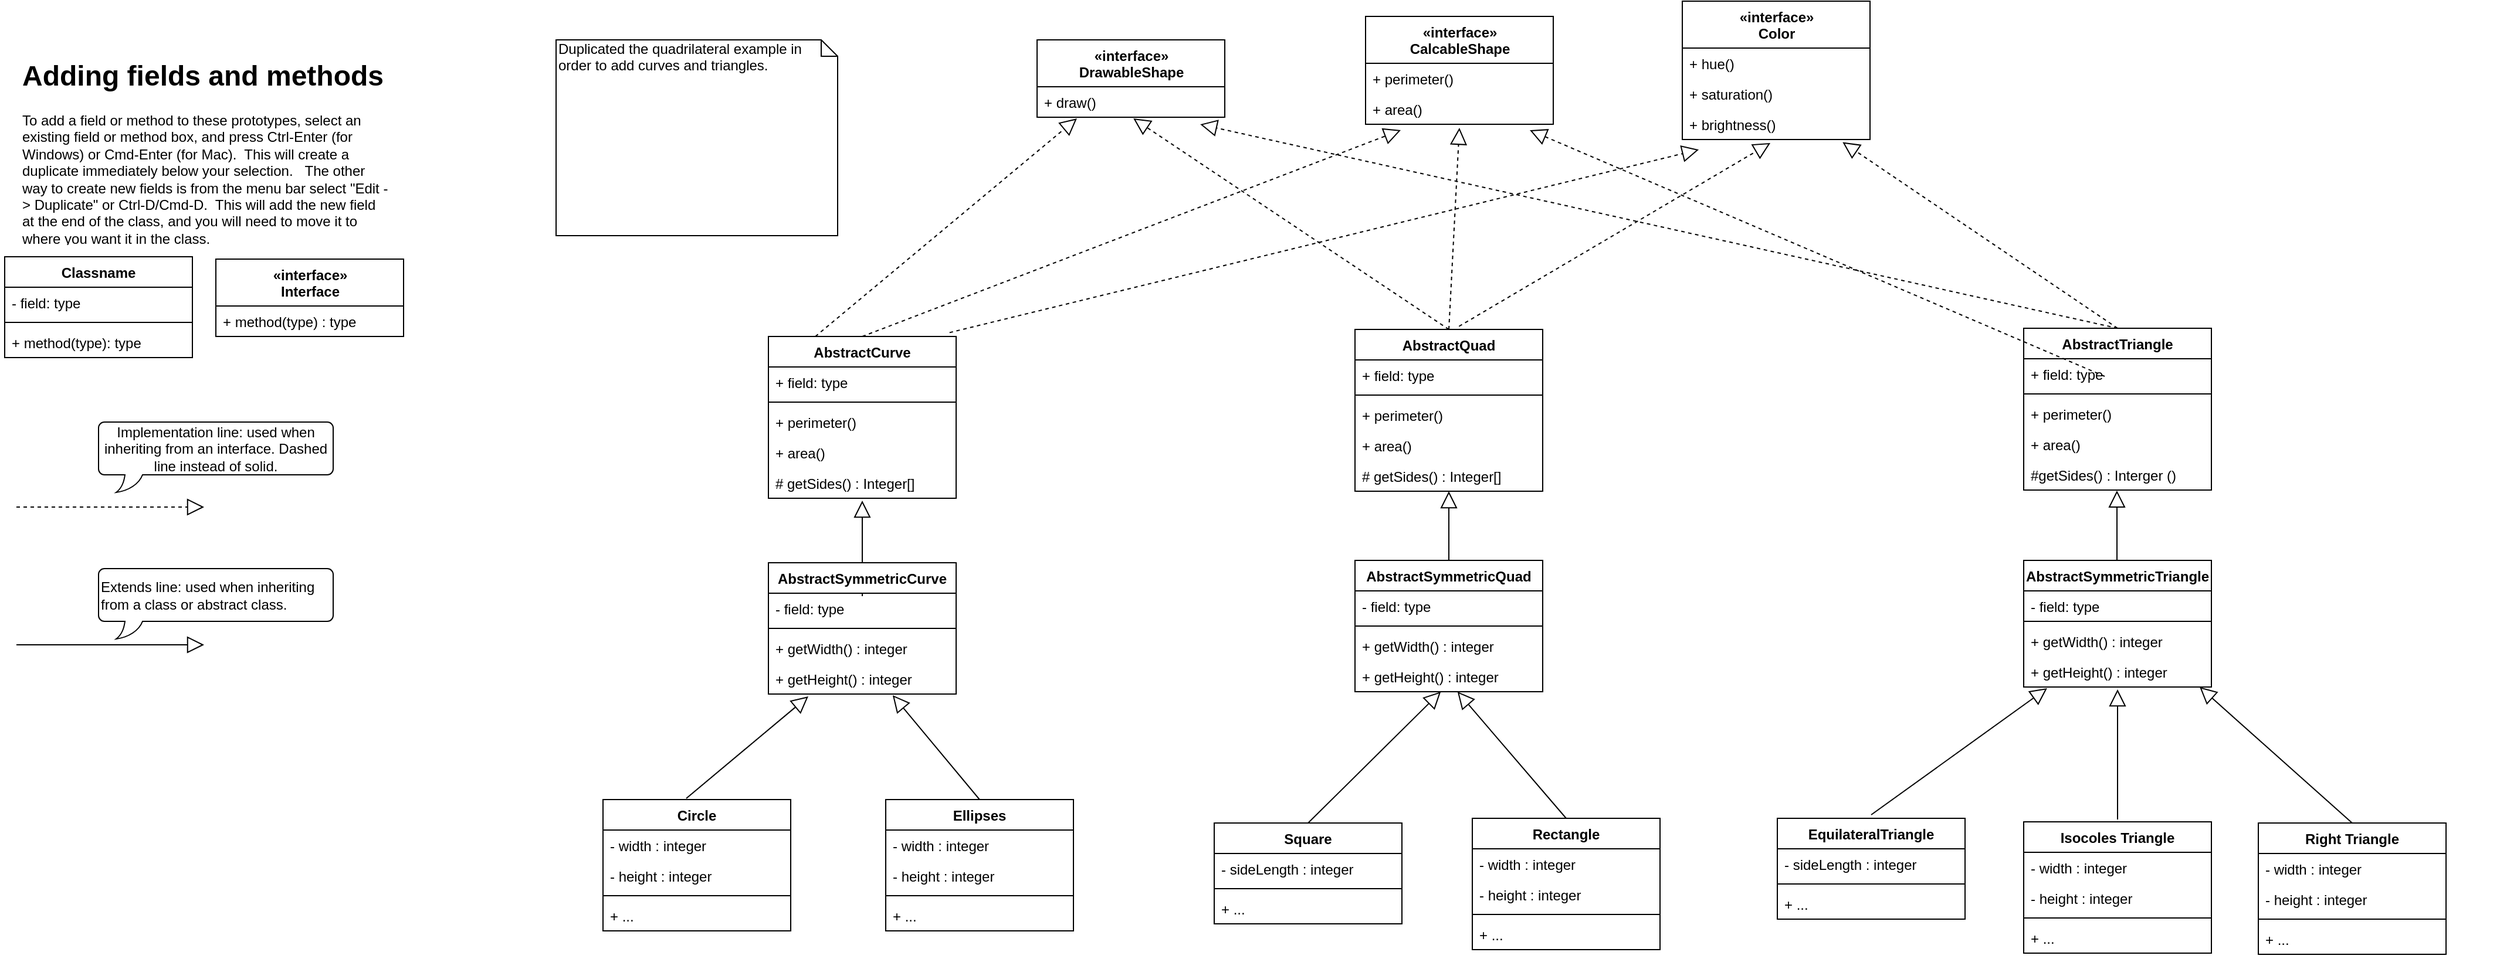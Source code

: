 <mxfile version="12.1.3" type="github" pages="1">
  <diagram id="B0yvF3y02Yiysx_FKzZP" name="Page-1">
    <mxGraphModel dx="1440" dy="604" grid="1" gridSize="10" guides="1" tooltips="1" connect="1" arrows="1" fold="1" page="1" pageScale="1" pageWidth="1100" pageHeight="850" math="0" shadow="0">
      <root>
        <mxCell id="0"/>
        <mxCell id="1" parent="0"/>
        <mxCell id="l97msg9wnEneZUgjp6Aw-18" style="rounded=1;orthogonalLoop=1;jettySize=auto;html=1;entryX=0.513;entryY=1.038;entryDx=0;entryDy=0;entryPerimeter=0;orthogonal=1;exitX=0.5;exitY=0;exitDx=0;exitDy=0;endArrow=block;endFill=0;endSize=12;dashed=1;" parent="1" source="l97msg9wnEneZUgjp6Aw-2" target="l97msg9wnEneZUgjp6Aw-11" edge="1">
          <mxGeometry relative="1" as="geometry">
            <mxPoint x="1010" y="330" as="targetPoint"/>
          </mxGeometry>
        </mxCell>
        <mxCell id="l97msg9wnEneZUgjp6Aw-19" style="orthogonalLoop=1;jettySize=auto;html=1;orthogonal=1;exitX=0.5;exitY=0;exitDx=0;exitDy=0;endArrow=block;endFill=0;endSize=12;rounded=1;dashed=1;entryX=0.5;entryY=1.115;entryDx=0;entryDy=0;entryPerimeter=0;" parent="1" source="l97msg9wnEneZUgjp6Aw-2" target="l97msg9wnEneZUgjp6Aw-17" edge="1">
          <mxGeometry relative="1" as="geometry">
            <mxPoint x="1240" y="260" as="targetPoint"/>
          </mxGeometry>
        </mxCell>
        <mxCell id="l97msg9wnEneZUgjp6Aw-2" value="AbstractQuad" style="swimlane;fontStyle=1;align=center;verticalAlign=top;childLayout=stackLayout;horizontal=1;startSize=26;horizontalStack=0;resizeParent=1;resizeParentMax=0;resizeLast=0;collapsible=1;marginBottom=0;" parent="1" vertex="1">
          <mxGeometry x="1161" y="300" width="160" height="138" as="geometry"/>
        </mxCell>
        <mxCell id="l97msg9wnEneZUgjp6Aw-3" value="+ field: type" style="text;strokeColor=none;fillColor=none;align=left;verticalAlign=top;spacingLeft=4;spacingRight=4;overflow=hidden;rotatable=0;points=[[0,0.5],[1,0.5]];portConstraint=eastwest;" parent="l97msg9wnEneZUgjp6Aw-2" vertex="1">
          <mxGeometry y="26" width="160" height="26" as="geometry"/>
        </mxCell>
        <mxCell id="l97msg9wnEneZUgjp6Aw-4" value="" style="line;strokeWidth=1;fillColor=none;align=left;verticalAlign=middle;spacingTop=-1;spacingLeft=3;spacingRight=3;rotatable=0;labelPosition=right;points=[];portConstraint=eastwest;" parent="l97msg9wnEneZUgjp6Aw-2" vertex="1">
          <mxGeometry y="52" width="160" height="8" as="geometry"/>
        </mxCell>
        <mxCell id="l97msg9wnEneZUgjp6Aw-5" value="+ perimeter()" style="text;strokeColor=none;fillColor=none;align=left;verticalAlign=top;spacingLeft=4;spacingRight=4;overflow=hidden;rotatable=0;points=[[0,0.5],[1,0.5]];portConstraint=eastwest;" parent="l97msg9wnEneZUgjp6Aw-2" vertex="1">
          <mxGeometry y="60" width="160" height="26" as="geometry"/>
        </mxCell>
        <mxCell id="l97msg9wnEneZUgjp6Aw-21" value="+ area()" style="text;strokeColor=none;fillColor=none;align=left;verticalAlign=top;spacingLeft=4;spacingRight=4;overflow=hidden;rotatable=0;points=[[0,0.5],[1,0.5]];portConstraint=eastwest;" parent="l97msg9wnEneZUgjp6Aw-2" vertex="1">
          <mxGeometry y="86" width="160" height="26" as="geometry"/>
        </mxCell>
        <mxCell id="l97msg9wnEneZUgjp6Aw-20" value="# getSides() : Integer[]" style="text;strokeColor=none;fillColor=none;align=left;verticalAlign=top;spacingLeft=4;spacingRight=4;overflow=hidden;rotatable=0;points=[[0,0.5],[1,0.5]];portConstraint=eastwest;" parent="l97msg9wnEneZUgjp6Aw-2" vertex="1">
          <mxGeometry y="112" width="160" height="26" as="geometry"/>
        </mxCell>
        <mxCell id="l97msg9wnEneZUgjp6Aw-30" style="rounded=1;orthogonalLoop=1;jettySize=auto;html=1;entryX=0.5;entryY=1;entryDx=0;entryDy=0;orthogonal=1;endArrow=block;endFill=0;endSize=12;" parent="1" source="l97msg9wnEneZUgjp6Aw-23" target="l97msg9wnEneZUgjp6Aw-2" edge="1">
          <mxGeometry relative="1" as="geometry">
            <mxPoint x="1084.76" y="535.716" as="targetPoint"/>
          </mxGeometry>
        </mxCell>
        <mxCell id="l97msg9wnEneZUgjp6Aw-23" value="AbstractSymmetricQuad" style="swimlane;fontStyle=1;align=center;verticalAlign=top;childLayout=stackLayout;horizontal=1;startSize=26;horizontalStack=0;resizeParent=1;resizeParentMax=0;resizeLast=0;collapsible=1;marginBottom=0;" parent="1" vertex="1">
          <mxGeometry x="1161" y="497" width="160" height="112" as="geometry"/>
        </mxCell>
        <mxCell id="l97msg9wnEneZUgjp6Aw-24" value="- field: type" style="text;strokeColor=none;fillColor=none;align=left;verticalAlign=top;spacingLeft=4;spacingRight=4;overflow=hidden;rotatable=0;points=[[0,0.5],[1,0.5]];portConstraint=eastwest;" parent="l97msg9wnEneZUgjp6Aw-23" vertex="1">
          <mxGeometry y="26" width="160" height="26" as="geometry"/>
        </mxCell>
        <mxCell id="l97msg9wnEneZUgjp6Aw-25" value="" style="line;strokeWidth=1;fillColor=none;align=left;verticalAlign=middle;spacingTop=-1;spacingLeft=3;spacingRight=3;rotatable=0;labelPosition=right;points=[];portConstraint=eastwest;" parent="l97msg9wnEneZUgjp6Aw-23" vertex="1">
          <mxGeometry y="52" width="160" height="8" as="geometry"/>
        </mxCell>
        <mxCell id="l97msg9wnEneZUgjp6Aw-70" value="+ getWidth() : integer" style="text;strokeColor=none;fillColor=none;align=left;verticalAlign=top;spacingLeft=4;spacingRight=4;overflow=hidden;rotatable=0;points=[[0,0.5],[1,0.5]];portConstraint=eastwest;" parent="l97msg9wnEneZUgjp6Aw-23" vertex="1">
          <mxGeometry y="60" width="160" height="26" as="geometry"/>
        </mxCell>
        <mxCell id="l97msg9wnEneZUgjp6Aw-31" value="+ getHeight() : integer" style="text;strokeColor=none;fillColor=none;align=left;verticalAlign=top;spacingLeft=4;spacingRight=4;overflow=hidden;rotatable=0;points=[[0,0.5],[1,0.5]];portConstraint=eastwest;" parent="l97msg9wnEneZUgjp6Aw-23" vertex="1">
          <mxGeometry y="86" width="160" height="26" as="geometry"/>
        </mxCell>
        <mxCell id="l97msg9wnEneZUgjp6Aw-10" value="«interface»&lt;br&gt;&lt;b&gt;DrawableShape&lt;/b&gt;" style="swimlane;fontStyle=1;align=center;verticalAlign=top;childLayout=stackLayout;horizontal=1;startSize=40;horizontalStack=0;resizeParent=1;resizeParentMax=0;resizeLast=0;collapsible=1;marginBottom=0;html=1;collapsible=1;swimlaneLine=1;" parent="1" vertex="1">
          <mxGeometry x="890" y="53" width="160" height="66" as="geometry"/>
        </mxCell>
        <mxCell id="l97msg9wnEneZUgjp6Aw-11" value="+ draw()" style="text;strokeColor=none;fillColor=none;align=left;verticalAlign=top;spacingLeft=4;spacingRight=4;overflow=hidden;rotatable=0;points=[[0,0.5],[1,0.5]];portConstraint=eastwest;" parent="l97msg9wnEneZUgjp6Aw-10" vertex="1">
          <mxGeometry y="40" width="160" height="26" as="geometry"/>
        </mxCell>
        <mxCell id="l97msg9wnEneZUgjp6Aw-14" value="«interface»&lt;br&gt;&lt;b&gt;CalcableShape&lt;/b&gt;" style="swimlane;fontStyle=1;align=center;verticalAlign=top;childLayout=stackLayout;horizontal=1;startSize=40;horizontalStack=0;resizeParent=1;resizeParentMax=0;resizeLast=0;collapsible=1;marginBottom=0;html=1;collapsible=1;swimlaneLine=1;" parent="1" vertex="1">
          <mxGeometry x="1170" y="33" width="160" height="92" as="geometry"/>
        </mxCell>
        <mxCell id="l97msg9wnEneZUgjp6Aw-16" value="+ perimeter()" style="text;strokeColor=none;fillColor=none;align=left;verticalAlign=top;spacingLeft=4;spacingRight=4;overflow=hidden;rotatable=0;points=[[0,0.5],[1,0.5]];portConstraint=eastwest;" parent="l97msg9wnEneZUgjp6Aw-14" vertex="1">
          <mxGeometry y="40" width="160" height="26" as="geometry"/>
        </mxCell>
        <mxCell id="l97msg9wnEneZUgjp6Aw-17" value="+ area()" style="text;strokeColor=none;fillColor=none;align=left;verticalAlign=top;spacingLeft=4;spacingRight=4;overflow=hidden;rotatable=0;points=[[0,0.5],[1,0.5]];portConstraint=eastwest;" parent="l97msg9wnEneZUgjp6Aw-14" vertex="1">
          <mxGeometry y="66" width="160" height="26" as="geometry"/>
        </mxCell>
        <mxCell id="l97msg9wnEneZUgjp6Aw-68" style="rounded=1;orthogonalLoop=1;jettySize=auto;html=1;entryX=0.457;entryY=1;entryDx=0;entryDy=0;entryPerimeter=0;orthogonal=1;exitX=0.5;exitY=0;exitDx=0;exitDy=0;endArrow=block;endFill=0;endSize=12;" parent="1" source="l97msg9wnEneZUgjp6Aw-58" target="l97msg9wnEneZUgjp6Aw-31" edge="1">
          <mxGeometry relative="1" as="geometry"/>
        </mxCell>
        <mxCell id="l97msg9wnEneZUgjp6Aw-58" value="Square" style="swimlane;fontStyle=1;align=center;verticalAlign=top;childLayout=stackLayout;horizontal=1;startSize=26;horizontalStack=0;resizeParent=1;resizeParentMax=0;resizeLast=0;collapsible=1;marginBottom=0;" parent="1" vertex="1">
          <mxGeometry x="1041" y="721" width="160" height="86" as="geometry"/>
        </mxCell>
        <mxCell id="l97msg9wnEneZUgjp6Aw-59" value="- sideLength : integer" style="text;strokeColor=none;fillColor=none;align=left;verticalAlign=top;spacingLeft=4;spacingRight=4;overflow=hidden;rotatable=0;points=[[0,0.5],[1,0.5]];portConstraint=eastwest;" parent="l97msg9wnEneZUgjp6Aw-58" vertex="1">
          <mxGeometry y="26" width="160" height="26" as="geometry"/>
        </mxCell>
        <mxCell id="l97msg9wnEneZUgjp6Aw-60" value="" style="line;strokeWidth=1;fillColor=none;align=left;verticalAlign=middle;spacingTop=-1;spacingLeft=3;spacingRight=3;rotatable=0;labelPosition=right;points=[];portConstraint=eastwest;" parent="l97msg9wnEneZUgjp6Aw-58" vertex="1">
          <mxGeometry y="52" width="160" height="8" as="geometry"/>
        </mxCell>
        <mxCell id="l97msg9wnEneZUgjp6Aw-62" value="+ ..." style="text;strokeColor=none;fillColor=none;align=left;verticalAlign=top;spacingLeft=4;spacingRight=4;overflow=hidden;rotatable=0;points=[[0,0.5],[1,0.5]];portConstraint=eastwest;" parent="l97msg9wnEneZUgjp6Aw-58" vertex="1">
          <mxGeometry y="60" width="160" height="26" as="geometry"/>
        </mxCell>
        <mxCell id="l97msg9wnEneZUgjp6Aw-69" style="rounded=1;orthogonalLoop=1;jettySize=auto;html=1;entryX=0.546;entryY=1;entryDx=0;entryDy=0;entryPerimeter=0;orthogonal=1;exitX=0.5;exitY=0;exitDx=0;exitDy=0;endArrow=block;endFill=0;endSize=12;" parent="1" source="l97msg9wnEneZUgjp6Aw-63" target="l97msg9wnEneZUgjp6Aw-31" edge="1">
          <mxGeometry relative="1" as="geometry">
            <mxPoint x="1171" y="660" as="targetPoint"/>
          </mxGeometry>
        </mxCell>
        <mxCell id="l97msg9wnEneZUgjp6Aw-63" value="Rectangle" style="swimlane;fontStyle=1;align=center;verticalAlign=top;childLayout=stackLayout;horizontal=1;startSize=26;horizontalStack=0;resizeParent=1;resizeParentMax=0;resizeLast=0;collapsible=1;marginBottom=0;" parent="1" vertex="1">
          <mxGeometry x="1261" y="717" width="160" height="112" as="geometry"/>
        </mxCell>
        <mxCell id="l97msg9wnEneZUgjp6Aw-64" value="- width : integer" style="text;strokeColor=none;fillColor=none;align=left;verticalAlign=top;spacingLeft=4;spacingRight=4;overflow=hidden;rotatable=0;points=[[0,0.5],[1,0.5]];portConstraint=eastwest;" parent="l97msg9wnEneZUgjp6Aw-63" vertex="1">
          <mxGeometry y="26" width="160" height="26" as="geometry"/>
        </mxCell>
        <mxCell id="z4mqVL_0eLTdSEAU9un8-13" value="- height : integer" style="text;strokeColor=none;fillColor=none;align=left;verticalAlign=top;spacingLeft=4;spacingRight=4;overflow=hidden;rotatable=0;points=[[0,0.5],[1,0.5]];portConstraint=eastwest;" parent="l97msg9wnEneZUgjp6Aw-63" vertex="1">
          <mxGeometry y="52" width="160" height="26" as="geometry"/>
        </mxCell>
        <mxCell id="l97msg9wnEneZUgjp6Aw-65" value="" style="line;strokeWidth=1;fillColor=none;align=left;verticalAlign=middle;spacingTop=-1;spacingLeft=3;spacingRight=3;rotatable=0;labelPosition=right;points=[];portConstraint=eastwest;" parent="l97msg9wnEneZUgjp6Aw-63" vertex="1">
          <mxGeometry y="78" width="160" height="8" as="geometry"/>
        </mxCell>
        <mxCell id="l97msg9wnEneZUgjp6Aw-67" value="+ ..." style="text;strokeColor=none;fillColor=none;align=left;verticalAlign=top;spacingLeft=4;spacingRight=4;overflow=hidden;rotatable=0;points=[[0,0.5],[1,0.5]];portConstraint=eastwest;" parent="l97msg9wnEneZUgjp6Aw-63" vertex="1">
          <mxGeometry y="86" width="160" height="26" as="geometry"/>
        </mxCell>
        <mxCell id="z4mqVL_0eLTdSEAU9un8-1" value="«interface»&lt;br&gt;&lt;b&gt;Interface&lt;/b&gt;" style="swimlane;fontStyle=1;align=center;verticalAlign=top;childLayout=stackLayout;horizontal=1;startSize=40;horizontalStack=0;resizeParent=1;resizeParentMax=0;resizeLast=0;collapsible=1;marginBottom=0;html=1;collapsible=1;swimlaneLine=1;" parent="1" vertex="1">
          <mxGeometry x="190" y="240" width="160" height="66" as="geometry"/>
        </mxCell>
        <mxCell id="z4mqVL_0eLTdSEAU9un8-2" value="+ method(type) : type" style="text;strokeColor=none;fillColor=none;align=left;verticalAlign=top;spacingLeft=4;spacingRight=4;overflow=hidden;rotatable=0;points=[[0,0.5],[1,0.5]];portConstraint=eastwest;" parent="z4mqVL_0eLTdSEAU9un8-1" vertex="1">
          <mxGeometry y="40" width="160" height="26" as="geometry"/>
        </mxCell>
        <mxCell id="z4mqVL_0eLTdSEAU9un8-3" value="Classname" style="swimlane;fontStyle=1;align=center;verticalAlign=top;childLayout=stackLayout;horizontal=1;startSize=26;horizontalStack=0;resizeParent=1;resizeParentMax=0;resizeLast=0;collapsible=1;marginBottom=0;" parent="1" vertex="1">
          <mxGeometry x="10" y="238" width="160" height="86" as="geometry"/>
        </mxCell>
        <mxCell id="z4mqVL_0eLTdSEAU9un8-4" value="- field: type" style="text;strokeColor=none;fillColor=none;align=left;verticalAlign=top;spacingLeft=4;spacingRight=4;overflow=hidden;rotatable=0;points=[[0,0.5],[1,0.5]];portConstraint=eastwest;" parent="z4mqVL_0eLTdSEAU9un8-3" vertex="1">
          <mxGeometry y="26" width="160" height="26" as="geometry"/>
        </mxCell>
        <mxCell id="z4mqVL_0eLTdSEAU9un8-5" value="" style="line;strokeWidth=1;fillColor=none;align=left;verticalAlign=middle;spacingTop=-1;spacingLeft=3;spacingRight=3;rotatable=0;labelPosition=right;points=[];portConstraint=eastwest;" parent="z4mqVL_0eLTdSEAU9un8-3" vertex="1">
          <mxGeometry y="52" width="160" height="8" as="geometry"/>
        </mxCell>
        <mxCell id="z4mqVL_0eLTdSEAU9un8-6" value="+ method(type): type" style="text;strokeColor=none;fillColor=none;align=left;verticalAlign=top;spacingLeft=4;spacingRight=4;overflow=hidden;rotatable=0;points=[[0,0.5],[1,0.5]];portConstraint=eastwest;" parent="z4mqVL_0eLTdSEAU9un8-3" vertex="1">
          <mxGeometry y="60" width="160" height="26" as="geometry"/>
        </mxCell>
        <mxCell id="z4mqVL_0eLTdSEAU9un8-8" value="" style="endArrow=block;dashed=1;endFill=0;endSize=12;html=1;" parent="1" edge="1">
          <mxGeometry width="160" relative="1" as="geometry">
            <mxPoint x="20" y="451.5" as="sourcePoint"/>
            <mxPoint x="180" y="451.5" as="targetPoint"/>
          </mxGeometry>
        </mxCell>
        <mxCell id="z4mqVL_0eLTdSEAU9un8-9" value="" style="endArrow=block;endFill=0;endSize=12;html=1;rounded=1;" parent="1" edge="1">
          <mxGeometry width="160" relative="1" as="geometry">
            <mxPoint x="20" y="569" as="sourcePoint"/>
            <mxPoint x="180" y="569" as="targetPoint"/>
          </mxGeometry>
        </mxCell>
        <mxCell id="z4mqVL_0eLTdSEAU9un8-10" value="Implementation line: used when inheriting from an interface. Dashed line instead of solid." style="whiteSpace=wrap;html=1;shape=mxgraph.basic.roundRectCallout;dx=30;dy=15;size=5;boundedLbl=1;align=center;verticalAlign=middle;labelPosition=center;verticalLabelPosition=middle;" parent="1" vertex="1">
          <mxGeometry x="90" y="379" width="200" height="60" as="geometry"/>
        </mxCell>
        <mxCell id="z4mqVL_0eLTdSEAU9un8-11" value="Extends line: used when inheriting from a class or abstract class." style="whiteSpace=wrap;html=1;shape=mxgraph.basic.roundRectCallout;dx=30;dy=15;size=5;boundedLbl=1;align=left;verticalAlign=middle;labelPosition=center;verticalLabelPosition=middle;" parent="1" vertex="1">
          <mxGeometry x="90" y="504" width="200" height="60" as="geometry"/>
        </mxCell>
        <mxCell id="z4mqVL_0eLTdSEAU9un8-12" value="&lt;h1&gt;Adding fields and methods&lt;/h1&gt;&lt;p&gt;To add a field or method to these prototypes, select an existing field or method box, and press Ctrl-Enter (for Windows) or Cmd-Enter (for Mac).&amp;nbsp; This will create a duplicate immediately below your selection.&amp;nbsp; &amp;nbsp;The other way to create new fields is from the menu bar select &quot;Edit -&amp;gt; Duplicate&quot; or Ctrl-D/Cmd-D.&amp;nbsp; This will add the new field at the end of the class, and you will need to move it to where you want it in the class.&lt;/p&gt;" style="text;html=1;strokeColor=none;fillColor=none;spacing=5;spacingTop=-20;whiteSpace=wrap;overflow=hidden;rounded=0;" parent="1" vertex="1">
          <mxGeometry x="20" y="64" width="320" height="164" as="geometry"/>
        </mxCell>
        <mxCell id="qf8gV3dWCyeX2NlYlfiA-5" value="«interface»&lt;br&gt;&lt;b&gt;Color&lt;/b&gt;" style="swimlane;fontStyle=1;align=center;verticalAlign=top;childLayout=stackLayout;horizontal=1;startSize=40;horizontalStack=0;resizeParent=1;resizeParentMax=0;resizeLast=0;collapsible=1;marginBottom=0;html=1;collapsible=1;swimlaneLine=1;" vertex="1" parent="1">
          <mxGeometry x="1440" y="20" width="160" height="118" as="geometry"/>
        </mxCell>
        <mxCell id="qf8gV3dWCyeX2NlYlfiA-6" value="+ hue()" style="text;strokeColor=none;fillColor=none;align=left;verticalAlign=top;spacingLeft=4;spacingRight=4;overflow=hidden;rotatable=0;points=[[0,0.5],[1,0.5]];portConstraint=eastwest;" vertex="1" parent="qf8gV3dWCyeX2NlYlfiA-5">
          <mxGeometry y="40" width="160" height="26" as="geometry"/>
        </mxCell>
        <mxCell id="qf8gV3dWCyeX2NlYlfiA-7" value="+ saturation()" style="text;strokeColor=none;fillColor=none;align=left;verticalAlign=top;spacingLeft=4;spacingRight=4;overflow=hidden;rotatable=0;points=[[0,0.5],[1,0.5]];portConstraint=eastwest;" vertex="1" parent="qf8gV3dWCyeX2NlYlfiA-5">
          <mxGeometry y="66" width="160" height="26" as="geometry"/>
        </mxCell>
        <mxCell id="qf8gV3dWCyeX2NlYlfiA-8" value="+ brightness()" style="text;strokeColor=none;fillColor=none;align=left;verticalAlign=top;spacingLeft=4;spacingRight=4;overflow=hidden;rotatable=0;points=[[0,0.5],[1,0.5]];portConstraint=eastwest;" vertex="1" parent="qf8gV3dWCyeX2NlYlfiA-5">
          <mxGeometry y="92" width="160" height="26" as="geometry"/>
        </mxCell>
        <mxCell id="qf8gV3dWCyeX2NlYlfiA-10" style="orthogonalLoop=1;jettySize=auto;html=1;orthogonal=1;exitX=0.554;exitY=-0.019;exitDx=0;exitDy=0;endArrow=block;endFill=0;endSize=12;rounded=1;dashed=1;entryX=0.469;entryY=1.115;entryDx=0;entryDy=0;entryPerimeter=0;exitPerimeter=0;" edge="1" parent="1" source="l97msg9wnEneZUgjp6Aw-2" target="qf8gV3dWCyeX2NlYlfiA-8">
          <mxGeometry relative="1" as="geometry">
            <mxPoint x="1296" y="296" as="targetPoint"/>
            <mxPoint x="1240" y="350" as="sourcePoint"/>
          </mxGeometry>
        </mxCell>
        <mxCell id="qf8gV3dWCyeX2NlYlfiA-11" value="AbstractTriangle" style="swimlane;fontStyle=1;align=center;verticalAlign=top;childLayout=stackLayout;horizontal=1;startSize=26;horizontalStack=0;resizeParent=1;resizeParentMax=0;resizeLast=0;collapsible=1;marginBottom=0;" vertex="1" parent="1">
          <mxGeometry x="1731" y="299" width="160" height="138" as="geometry"/>
        </mxCell>
        <mxCell id="qf8gV3dWCyeX2NlYlfiA-12" value="+ field: type" style="text;strokeColor=none;fillColor=none;align=left;verticalAlign=top;spacingLeft=4;spacingRight=4;overflow=hidden;rotatable=0;points=[[0,0.5],[1,0.5]];portConstraint=eastwest;" vertex="1" parent="qf8gV3dWCyeX2NlYlfiA-11">
          <mxGeometry y="26" width="160" height="26" as="geometry"/>
        </mxCell>
        <mxCell id="qf8gV3dWCyeX2NlYlfiA-13" value="" style="line;strokeWidth=1;fillColor=none;align=left;verticalAlign=middle;spacingTop=-1;spacingLeft=3;spacingRight=3;rotatable=0;labelPosition=right;points=[];portConstraint=eastwest;" vertex="1" parent="qf8gV3dWCyeX2NlYlfiA-11">
          <mxGeometry y="52" width="160" height="8" as="geometry"/>
        </mxCell>
        <mxCell id="qf8gV3dWCyeX2NlYlfiA-14" value="+ perimeter()" style="text;strokeColor=none;fillColor=none;align=left;verticalAlign=top;spacingLeft=4;spacingRight=4;overflow=hidden;rotatable=0;points=[[0,0.5],[1,0.5]];portConstraint=eastwest;" vertex="1" parent="qf8gV3dWCyeX2NlYlfiA-11">
          <mxGeometry y="60" width="160" height="26" as="geometry"/>
        </mxCell>
        <mxCell id="qf8gV3dWCyeX2NlYlfiA-15" value="+ area()" style="text;strokeColor=none;fillColor=none;align=left;verticalAlign=top;spacingLeft=4;spacingRight=4;overflow=hidden;rotatable=0;points=[[0,0.5],[1,0.5]];portConstraint=eastwest;" vertex="1" parent="qf8gV3dWCyeX2NlYlfiA-11">
          <mxGeometry y="86" width="160" height="26" as="geometry"/>
        </mxCell>
        <mxCell id="qf8gV3dWCyeX2NlYlfiA-16" value="#getSides() : Interger ()" style="text;strokeColor=none;fillColor=none;align=left;verticalAlign=top;spacingLeft=4;spacingRight=4;overflow=hidden;rotatable=0;points=[[0,0.5],[1,0.5]];portConstraint=eastwest;" vertex="1" parent="qf8gV3dWCyeX2NlYlfiA-11">
          <mxGeometry y="112" width="160" height="26" as="geometry"/>
        </mxCell>
        <mxCell id="qf8gV3dWCyeX2NlYlfiA-17" value="AbstractSymmetricTriangle" style="swimlane;fontStyle=1;align=center;verticalAlign=top;childLayout=stackLayout;horizontal=1;startSize=26;horizontalStack=0;resizeParent=1;resizeParentMax=0;resizeLast=0;collapsible=1;marginBottom=0;" vertex="1" parent="1">
          <mxGeometry x="1731" y="497" width="160" height="108" as="geometry"/>
        </mxCell>
        <mxCell id="qf8gV3dWCyeX2NlYlfiA-18" value="- field: type" style="text;strokeColor=none;fillColor=none;align=left;verticalAlign=top;spacingLeft=4;spacingRight=4;overflow=hidden;rotatable=0;points=[[0,0.5],[1,0.5]];portConstraint=eastwest;" vertex="1" parent="qf8gV3dWCyeX2NlYlfiA-17">
          <mxGeometry y="26" width="160" height="22" as="geometry"/>
        </mxCell>
        <mxCell id="qf8gV3dWCyeX2NlYlfiA-19" value="" style="line;strokeWidth=1;fillColor=none;align=left;verticalAlign=middle;spacingTop=-1;spacingLeft=3;spacingRight=3;rotatable=0;labelPosition=right;points=[];portConstraint=eastwest;" vertex="1" parent="qf8gV3dWCyeX2NlYlfiA-17">
          <mxGeometry y="48" width="160" height="8" as="geometry"/>
        </mxCell>
        <mxCell id="qf8gV3dWCyeX2NlYlfiA-20" value="+ getWidth() : integer" style="text;strokeColor=none;fillColor=none;align=left;verticalAlign=top;spacingLeft=4;spacingRight=4;overflow=hidden;rotatable=0;points=[[0,0.5],[1,0.5]];portConstraint=eastwest;" vertex="1" parent="qf8gV3dWCyeX2NlYlfiA-17">
          <mxGeometry y="56" width="160" height="26" as="geometry"/>
        </mxCell>
        <mxCell id="qf8gV3dWCyeX2NlYlfiA-21" value="+ getHeight() : integer" style="text;strokeColor=none;fillColor=none;align=left;verticalAlign=top;spacingLeft=4;spacingRight=4;overflow=hidden;rotatable=0;points=[[0,0.5],[1,0.5]];portConstraint=eastwest;" vertex="1" parent="qf8gV3dWCyeX2NlYlfiA-17">
          <mxGeometry y="82" width="160" height="26" as="geometry"/>
        </mxCell>
        <mxCell id="qf8gV3dWCyeX2NlYlfiA-22" value="EquilateralTriangle" style="swimlane;fontStyle=1;align=center;verticalAlign=top;childLayout=stackLayout;horizontal=1;startSize=26;horizontalStack=0;resizeParent=1;resizeParentMax=0;resizeLast=0;collapsible=1;marginBottom=0;" vertex="1" parent="1">
          <mxGeometry x="1521" y="717" width="160" height="86" as="geometry"/>
        </mxCell>
        <mxCell id="qf8gV3dWCyeX2NlYlfiA-23" value="- sideLength : integer" style="text;strokeColor=none;fillColor=none;align=left;verticalAlign=top;spacingLeft=4;spacingRight=4;overflow=hidden;rotatable=0;points=[[0,0.5],[1,0.5]];portConstraint=eastwest;" vertex="1" parent="qf8gV3dWCyeX2NlYlfiA-22">
          <mxGeometry y="26" width="160" height="26" as="geometry"/>
        </mxCell>
        <mxCell id="qf8gV3dWCyeX2NlYlfiA-24" value="" style="line;strokeWidth=1;fillColor=none;align=left;verticalAlign=middle;spacingTop=-1;spacingLeft=3;spacingRight=3;rotatable=0;labelPosition=right;points=[];portConstraint=eastwest;" vertex="1" parent="qf8gV3dWCyeX2NlYlfiA-22">
          <mxGeometry y="52" width="160" height="8" as="geometry"/>
        </mxCell>
        <mxCell id="qf8gV3dWCyeX2NlYlfiA-25" value="+ ..." style="text;strokeColor=none;fillColor=none;align=left;verticalAlign=top;spacingLeft=4;spacingRight=4;overflow=hidden;rotatable=0;points=[[0,0.5],[1,0.5]];portConstraint=eastwest;" vertex="1" parent="qf8gV3dWCyeX2NlYlfiA-22">
          <mxGeometry y="60" width="160" height="26" as="geometry"/>
        </mxCell>
        <mxCell id="qf8gV3dWCyeX2NlYlfiA-26" value="Isocoles Triangle" style="swimlane;fontStyle=1;align=center;verticalAlign=top;childLayout=stackLayout;horizontal=1;startSize=26;horizontalStack=0;resizeParent=1;resizeParentMax=0;resizeLast=0;collapsible=1;marginBottom=0;" vertex="1" parent="1">
          <mxGeometry x="1731" y="720" width="160" height="112" as="geometry"/>
        </mxCell>
        <mxCell id="qf8gV3dWCyeX2NlYlfiA-27" value="- width : integer" style="text;strokeColor=none;fillColor=none;align=left;verticalAlign=top;spacingLeft=4;spacingRight=4;overflow=hidden;rotatable=0;points=[[0,0.5],[1,0.5]];portConstraint=eastwest;" vertex="1" parent="qf8gV3dWCyeX2NlYlfiA-26">
          <mxGeometry y="26" width="160" height="26" as="geometry"/>
        </mxCell>
        <mxCell id="qf8gV3dWCyeX2NlYlfiA-28" value="- height : integer" style="text;strokeColor=none;fillColor=none;align=left;verticalAlign=top;spacingLeft=4;spacingRight=4;overflow=hidden;rotatable=0;points=[[0,0.5],[1,0.5]];portConstraint=eastwest;" vertex="1" parent="qf8gV3dWCyeX2NlYlfiA-26">
          <mxGeometry y="52" width="160" height="26" as="geometry"/>
        </mxCell>
        <mxCell id="qf8gV3dWCyeX2NlYlfiA-29" value="" style="line;strokeWidth=1;fillColor=none;align=left;verticalAlign=middle;spacingTop=-1;spacingLeft=3;spacingRight=3;rotatable=0;labelPosition=right;points=[];portConstraint=eastwest;" vertex="1" parent="qf8gV3dWCyeX2NlYlfiA-26">
          <mxGeometry y="78" width="160" height="8" as="geometry"/>
        </mxCell>
        <mxCell id="qf8gV3dWCyeX2NlYlfiA-30" value="+ ..." style="text;strokeColor=none;fillColor=none;align=left;verticalAlign=top;spacingLeft=4;spacingRight=4;overflow=hidden;rotatable=0;points=[[0,0.5],[1,0.5]];portConstraint=eastwest;" vertex="1" parent="qf8gV3dWCyeX2NlYlfiA-26">
          <mxGeometry y="86" width="160" height="26" as="geometry"/>
        </mxCell>
        <mxCell id="qf8gV3dWCyeX2NlYlfiA-32" value="&lt;span style=&quot;font-family: &amp;#34;helvetica&amp;#34; , &amp;#34;arial&amp;#34; , sans-serif ; font-size: 0px&quot;&gt;%3CmxGraphModel%3E%3Croot%3E%3CmxCell%20id%3D%220%22%2F%3E%3CmxCell%20id%3D%221%22%20parent%3D%220%22%2F%3E%3CmxCell%20id%3D%222%22%20value%3D%22Isocoles%20Triangle%22%20style%3D%22swimlane%3BfontStyle%3D1%3Balign%3Dcenter%3BverticalAlign%3Dtop%3BchildLayout%3DstackLayout%3Bhorizontal%3D1%3BstartSize%3D26%3BhorizontalStack%3D0%3BresizeParent%3D1%3BresizeParentMax%3D0%3BresizeLast%3D0%3Bcollapsible%3D1%3BmarginBottom%3D0%3B%22%20vertex%3D%221%22%20parent%3D%221%22%3E%3CmxGeometry%20x%3D%221290%22%20y%3D%22610%22%20width%3D%22160%22%20height%3D%22112%22%20as%3D%22geometry%22%2F%3E%3C%2FmxCell%3E%3CmxCell%20id%3D%223%22%20value%3D%22-%20width%20%3A%20integer%22%20style%3D%22text%3BstrokeColor%3Dnone%3BfillColor%3Dnone%3Balign%3Dleft%3BverticalAlign%3Dtop%3BspacingLeft%3D4%3BspacingRight%3D4%3Boverflow%3Dhidden%3Brotatable%3D0%3Bpoints%3D%5B%5B0%2C0.5%5D%2C%5B1%2C0.5%5D%5D%3BportConstraint%3Deastwest%3B%22%20vertex%3D%221%22%20parent%3D%222%22%3E%3CmxGeometry%20y%3D%2226%22%20width%3D%22160%22%20height%3D%2226%22%20as%3D%22geometry%22%2F%3E%3C%2FmxCell%3E%3CmxCell%20id%3D%224%22%20value%3D%22-%20height%20%3A%20integer%22%20style%3D%22text%3BstrokeColor%3Dnone%3BfillColor%3Dnone%3Balign%3Dleft%3BverticalAlign%3Dtop%3BspacingLeft%3D4%3BspacingRight%3D4%3Boverflow%3Dhidden%3Brotatable%3D0%3Bpoints%3D%5B%5B0%2C0.5%5D%2C%5B1%2C0.5%5D%5D%3BportConstraint%3Deastwest%3B%22%20vertex%3D%221%22%20parent%3D%222%22%3E%3CmxGeometry%20y%3D%2252%22%20width%3D%22160%22%20height%3D%2226%22%20as%3D%22geometry%22%2F%3E%3C%2FmxCell%3E%3CmxCell%20id%3D%225%22%20value%3D%22%22%20style%3D%22line%3BstrokeWidth%3D1%3BfillColor%3Dnone%3Balign%3Dleft%3BverticalAlign%3Dmiddle%3BspacingTop%3D-1%3BspacingLeft%3D3%3BspacingRight%3D3%3Brotatable%3D0%3BlabelPosition%3Dright%3Bpoints%3D%5B%5D%3BportConstraint%3Deastwest%3B%22%20vertex%3D%221%22%20parent%3D%222%22%3E%3CmxGeometry%20y%3D%2278%22%20width%3D%22160%22%20height%3D%228%22%20as%3D%22geometry%22%2F%3E%3C%2FmxCell%3E%3CmxCell%20id%3D%226%22%20value%3D%22%2B%20...%22%20style%3D%22text%3BstrokeColor%3Dnone%3BfillColor%3Dnone%3Balign%3Dleft%3BverticalAlign%3Dtop%3BspacingLeft%3D4%3BspacingRight%3D4%3Boverflow%3Dhidden%3Brotatable%3D0%3Bpoints%3D%5B%5B0%2C0.5%5D%2C%5B1%2C0.5%5D%5D%3BportConstraint%3Deastwest%3B%22%20vertex%3D%221%22%20parent%3D%222%22%3E%3CmxGeometry%20y%3D%2286%22%20width%3D%22160%22%20height%3D%2226%22%20as%3D%22geometry%22%2F%3E%3C%2FmxCell%3E%3C%2Froot%3E%3C%2FmxGraphModel%3E&lt;/span&gt;" style="text;html=1;resizable=0;points=[];autosize=1;align=left;verticalAlign=top;spacingTop=-4;" vertex="1" parent="1">
          <mxGeometry x="2116" y="748" width="20" height="20" as="geometry"/>
        </mxCell>
        <mxCell id="qf8gV3dWCyeX2NlYlfiA-33" value="Right Triangle" style="swimlane;fontStyle=1;align=center;verticalAlign=top;childLayout=stackLayout;horizontal=1;startSize=26;horizontalStack=0;resizeParent=1;resizeParentMax=0;resizeLast=0;collapsible=1;marginBottom=0;" vertex="1" parent="1">
          <mxGeometry x="1931" y="721" width="160" height="112" as="geometry"/>
        </mxCell>
        <mxCell id="qf8gV3dWCyeX2NlYlfiA-34" value="- width : integer" style="text;strokeColor=none;fillColor=none;align=left;verticalAlign=top;spacingLeft=4;spacingRight=4;overflow=hidden;rotatable=0;points=[[0,0.5],[1,0.5]];portConstraint=eastwest;" vertex="1" parent="qf8gV3dWCyeX2NlYlfiA-33">
          <mxGeometry y="26" width="160" height="26" as="geometry"/>
        </mxCell>
        <mxCell id="qf8gV3dWCyeX2NlYlfiA-35" value="- height : integer" style="text;strokeColor=none;fillColor=none;align=left;verticalAlign=top;spacingLeft=4;spacingRight=4;overflow=hidden;rotatable=0;points=[[0,0.5],[1,0.5]];portConstraint=eastwest;" vertex="1" parent="qf8gV3dWCyeX2NlYlfiA-33">
          <mxGeometry y="52" width="160" height="26" as="geometry"/>
        </mxCell>
        <mxCell id="qf8gV3dWCyeX2NlYlfiA-36" value="" style="line;strokeWidth=1;fillColor=none;align=left;verticalAlign=middle;spacingTop=-1;spacingLeft=3;spacingRight=3;rotatable=0;labelPosition=right;points=[];portConstraint=eastwest;" vertex="1" parent="qf8gV3dWCyeX2NlYlfiA-33">
          <mxGeometry y="78" width="160" height="8" as="geometry"/>
        </mxCell>
        <mxCell id="qf8gV3dWCyeX2NlYlfiA-37" value="+ ..." style="text;strokeColor=none;fillColor=none;align=left;verticalAlign=top;spacingLeft=4;spacingRight=4;overflow=hidden;rotatable=0;points=[[0,0.5],[1,0.5]];portConstraint=eastwest;" vertex="1" parent="qf8gV3dWCyeX2NlYlfiA-33">
          <mxGeometry y="86" width="160" height="26" as="geometry"/>
        </mxCell>
        <mxCell id="qf8gV3dWCyeX2NlYlfiA-39" style="orthogonalLoop=1;jettySize=auto;html=1;orthogonal=1;endArrow=block;endFill=0;endSize=12;rounded=1;dashed=1;entryX=0.854;entryY=1.088;entryDx=0;entryDy=0;entryPerimeter=0;exitX=0.5;exitY=0;exitDx=0;exitDy=0;" edge="1" parent="1" source="qf8gV3dWCyeX2NlYlfiA-11" target="qf8gV3dWCyeX2NlYlfiA-8">
          <mxGeometry relative="1" as="geometry">
            <mxPoint x="1525.714" y="150.286" as="targetPoint"/>
            <mxPoint x="1860" y="330" as="sourcePoint"/>
          </mxGeometry>
        </mxCell>
        <mxCell id="qf8gV3dWCyeX2NlYlfiA-40" style="orthogonalLoop=1;jettySize=auto;html=1;orthogonal=1;endArrow=block;endFill=0;endSize=12;rounded=1;dashed=1;" edge="1" parent="1">
          <mxGeometry relative="1" as="geometry">
            <mxPoint x="1310" y="130" as="targetPoint"/>
            <mxPoint x="1800" y="340" as="sourcePoint"/>
          </mxGeometry>
        </mxCell>
        <mxCell id="qf8gV3dWCyeX2NlYlfiA-41" style="orthogonalLoop=1;jettySize=auto;html=1;orthogonal=1;exitX=0.5;exitY=0;exitDx=0;exitDy=0;endArrow=block;endFill=0;endSize=12;rounded=1;dashed=1;entryX=0.869;entryY=1.233;entryDx=0;entryDy=0;entryPerimeter=0;" edge="1" parent="1" source="qf8gV3dWCyeX2NlYlfiA-11" target="l97msg9wnEneZUgjp6Aw-11">
          <mxGeometry relative="1" as="geometry">
            <mxPoint x="1545.714" y="170.286" as="targetPoint"/>
            <mxPoint x="1268.571" y="367.429" as="sourcePoint"/>
          </mxGeometry>
        </mxCell>
        <mxCell id="qf8gV3dWCyeX2NlYlfiA-42" style="rounded=1;orthogonalLoop=1;jettySize=auto;html=1;entryX=0.5;entryY=1;entryDx=0;entryDy=0;orthogonal=1;endArrow=block;endFill=0;endSize=12;" edge="1" parent="1">
          <mxGeometry relative="1" as="geometry">
            <mxPoint x="1810.5" y="437.429" as="targetPoint"/>
            <mxPoint x="1810.5" y="497.0" as="sourcePoint"/>
          </mxGeometry>
        </mxCell>
        <mxCell id="qf8gV3dWCyeX2NlYlfiA-44" style="rounded=1;orthogonalLoop=1;jettySize=auto;html=1;entryX=0.546;entryY=1;entryDx=0;entryDy=0;entryPerimeter=0;orthogonal=1;exitX=0.5;exitY=0;exitDx=0;exitDy=0;endArrow=block;endFill=0;endSize=12;" edge="1" parent="1" source="qf8gV3dWCyeX2NlYlfiA-33">
          <mxGeometry relative="1" as="geometry">
            <mxPoint x="1881" y="605" as="targetPoint"/>
            <mxPoint x="1974" y="713" as="sourcePoint"/>
          </mxGeometry>
        </mxCell>
        <mxCell id="qf8gV3dWCyeX2NlYlfiA-45" style="rounded=1;orthogonalLoop=1;jettySize=auto;html=1;entryX=0.5;entryY=1.167;entryDx=0;entryDy=0;entryPerimeter=0;orthogonal=1;exitX=0.5;exitY=0;exitDx=0;exitDy=0;endArrow=block;endFill=0;endSize=12;" edge="1" parent="1">
          <mxGeometry relative="1" as="geometry">
            <mxPoint x="1811" y="607" as="targetPoint"/>
            <mxPoint x="1811" y="718" as="sourcePoint"/>
          </mxGeometry>
        </mxCell>
        <mxCell id="qf8gV3dWCyeX2NlYlfiA-46" style="rounded=1;orthogonalLoop=1;jettySize=auto;html=1;orthogonal=1;exitX=0.5;exitY=0;exitDx=0;exitDy=0;endArrow=block;endFill=0;endSize=12;" edge="1" parent="1">
          <mxGeometry relative="1" as="geometry">
            <mxPoint x="1751" y="606" as="targetPoint"/>
            <mxPoint x="1601" y="714" as="sourcePoint"/>
          </mxGeometry>
        </mxCell>
        <mxCell id="qf8gV3dWCyeX2NlYlfiA-47" value="AbstractCurve" style="swimlane;fontStyle=1;align=center;verticalAlign=top;childLayout=stackLayout;horizontal=1;startSize=26;horizontalStack=0;resizeParent=1;resizeParentMax=0;resizeLast=0;collapsible=1;marginBottom=0;" vertex="1" parent="1">
          <mxGeometry x="661" y="306" width="160" height="138" as="geometry"/>
        </mxCell>
        <mxCell id="qf8gV3dWCyeX2NlYlfiA-48" value="+ field: type" style="text;strokeColor=none;fillColor=none;align=left;verticalAlign=top;spacingLeft=4;spacingRight=4;overflow=hidden;rotatable=0;points=[[0,0.5],[1,0.5]];portConstraint=eastwest;" vertex="1" parent="qf8gV3dWCyeX2NlYlfiA-47">
          <mxGeometry y="26" width="160" height="26" as="geometry"/>
        </mxCell>
        <mxCell id="qf8gV3dWCyeX2NlYlfiA-49" value="" style="line;strokeWidth=1;fillColor=none;align=left;verticalAlign=middle;spacingTop=-1;spacingLeft=3;spacingRight=3;rotatable=0;labelPosition=right;points=[];portConstraint=eastwest;" vertex="1" parent="qf8gV3dWCyeX2NlYlfiA-47">
          <mxGeometry y="52" width="160" height="8" as="geometry"/>
        </mxCell>
        <mxCell id="qf8gV3dWCyeX2NlYlfiA-50" value="+ perimeter()" style="text;strokeColor=none;fillColor=none;align=left;verticalAlign=top;spacingLeft=4;spacingRight=4;overflow=hidden;rotatable=0;points=[[0,0.5],[1,0.5]];portConstraint=eastwest;" vertex="1" parent="qf8gV3dWCyeX2NlYlfiA-47">
          <mxGeometry y="60" width="160" height="26" as="geometry"/>
        </mxCell>
        <mxCell id="qf8gV3dWCyeX2NlYlfiA-51" value="+ area()" style="text;strokeColor=none;fillColor=none;align=left;verticalAlign=top;spacingLeft=4;spacingRight=4;overflow=hidden;rotatable=0;points=[[0,0.5],[1,0.5]];portConstraint=eastwest;" vertex="1" parent="qf8gV3dWCyeX2NlYlfiA-47">
          <mxGeometry y="86" width="160" height="26" as="geometry"/>
        </mxCell>
        <mxCell id="qf8gV3dWCyeX2NlYlfiA-52" value="# getSides() : Integer[]" style="text;strokeColor=none;fillColor=none;align=left;verticalAlign=top;spacingLeft=4;spacingRight=4;overflow=hidden;rotatable=0;points=[[0,0.5],[1,0.5]];portConstraint=eastwest;" vertex="1" parent="qf8gV3dWCyeX2NlYlfiA-47">
          <mxGeometry y="112" width="160" height="26" as="geometry"/>
        </mxCell>
        <mxCell id="qf8gV3dWCyeX2NlYlfiA-76" style="rounded=1;orthogonalLoop=1;jettySize=auto;html=1;orthogonal=1;exitX=0.5;exitY=0;exitDx=0;exitDy=0;endArrow=block;endFill=0;endSize=12;" edge="1" parent="qf8gV3dWCyeX2NlYlfiA-47">
          <mxGeometry relative="1" as="geometry">
            <mxPoint x="80" y="221.5" as="sourcePoint"/>
            <mxPoint x="80" y="140" as="targetPoint"/>
          </mxGeometry>
        </mxCell>
        <mxCell id="qf8gV3dWCyeX2NlYlfiA-54" value="AbstractSymmetricCurve" style="swimlane;fontStyle=1;align=center;verticalAlign=top;childLayout=stackLayout;horizontal=1;startSize=26;horizontalStack=0;resizeParent=1;resizeParentMax=0;resizeLast=0;collapsible=1;marginBottom=0;" vertex="1" parent="1">
          <mxGeometry x="661" y="499" width="160" height="112" as="geometry"/>
        </mxCell>
        <mxCell id="qf8gV3dWCyeX2NlYlfiA-55" value="- field: type" style="text;strokeColor=none;fillColor=none;align=left;verticalAlign=top;spacingLeft=4;spacingRight=4;overflow=hidden;rotatable=0;points=[[0,0.5],[1,0.5]];portConstraint=eastwest;" vertex="1" parent="qf8gV3dWCyeX2NlYlfiA-54">
          <mxGeometry y="26" width="160" height="26" as="geometry"/>
        </mxCell>
        <mxCell id="qf8gV3dWCyeX2NlYlfiA-56" value="" style="line;strokeWidth=1;fillColor=none;align=left;verticalAlign=middle;spacingTop=-1;spacingLeft=3;spacingRight=3;rotatable=0;labelPosition=right;points=[];portConstraint=eastwest;" vertex="1" parent="qf8gV3dWCyeX2NlYlfiA-54">
          <mxGeometry y="52" width="160" height="8" as="geometry"/>
        </mxCell>
        <mxCell id="qf8gV3dWCyeX2NlYlfiA-57" value="+ getWidth() : integer" style="text;strokeColor=none;fillColor=none;align=left;verticalAlign=top;spacingLeft=4;spacingRight=4;overflow=hidden;rotatable=0;points=[[0,0.5],[1,0.5]];portConstraint=eastwest;" vertex="1" parent="qf8gV3dWCyeX2NlYlfiA-54">
          <mxGeometry y="60" width="160" height="26" as="geometry"/>
        </mxCell>
        <mxCell id="qf8gV3dWCyeX2NlYlfiA-58" value="+ getHeight() : integer" style="text;strokeColor=none;fillColor=none;align=left;verticalAlign=top;spacingLeft=4;spacingRight=4;overflow=hidden;rotatable=0;points=[[0,0.5],[1,0.5]];portConstraint=eastwest;" vertex="1" parent="qf8gV3dWCyeX2NlYlfiA-54">
          <mxGeometry y="86" width="160" height="26" as="geometry"/>
        </mxCell>
        <mxCell id="qf8gV3dWCyeX2NlYlfiA-63" value="Circle" style="swimlane;fontStyle=1;align=center;verticalAlign=top;childLayout=stackLayout;horizontal=1;startSize=26;horizontalStack=0;resizeParent=1;resizeParentMax=0;resizeLast=0;collapsible=1;marginBottom=0;" vertex="1" parent="1">
          <mxGeometry x="520" y="701" width="160" height="112" as="geometry"/>
        </mxCell>
        <mxCell id="qf8gV3dWCyeX2NlYlfiA-64" value="- width : integer" style="text;strokeColor=none;fillColor=none;align=left;verticalAlign=top;spacingLeft=4;spacingRight=4;overflow=hidden;rotatable=0;points=[[0,0.5],[1,0.5]];portConstraint=eastwest;" vertex="1" parent="qf8gV3dWCyeX2NlYlfiA-63">
          <mxGeometry y="26" width="160" height="26" as="geometry"/>
        </mxCell>
        <mxCell id="qf8gV3dWCyeX2NlYlfiA-65" value="- height : integer" style="text;strokeColor=none;fillColor=none;align=left;verticalAlign=top;spacingLeft=4;spacingRight=4;overflow=hidden;rotatable=0;points=[[0,0.5],[1,0.5]];portConstraint=eastwest;" vertex="1" parent="qf8gV3dWCyeX2NlYlfiA-63">
          <mxGeometry y="52" width="160" height="26" as="geometry"/>
        </mxCell>
        <mxCell id="qf8gV3dWCyeX2NlYlfiA-66" value="" style="line;strokeWidth=1;fillColor=none;align=left;verticalAlign=middle;spacingTop=-1;spacingLeft=3;spacingRight=3;rotatable=0;labelPosition=right;points=[];portConstraint=eastwest;" vertex="1" parent="qf8gV3dWCyeX2NlYlfiA-63">
          <mxGeometry y="78" width="160" height="8" as="geometry"/>
        </mxCell>
        <mxCell id="qf8gV3dWCyeX2NlYlfiA-67" value="+ ..." style="text;strokeColor=none;fillColor=none;align=left;verticalAlign=top;spacingLeft=4;spacingRight=4;overflow=hidden;rotatable=0;points=[[0,0.5],[1,0.5]];portConstraint=eastwest;" vertex="1" parent="qf8gV3dWCyeX2NlYlfiA-63">
          <mxGeometry y="86" width="160" height="26" as="geometry"/>
        </mxCell>
        <mxCell id="qf8gV3dWCyeX2NlYlfiA-68" value="Ellipses" style="swimlane;fontStyle=1;align=center;verticalAlign=top;childLayout=stackLayout;horizontal=1;startSize=26;horizontalStack=0;resizeParent=1;resizeParentMax=0;resizeLast=0;collapsible=1;marginBottom=0;" vertex="1" parent="1">
          <mxGeometry x="761" y="701" width="160" height="112" as="geometry"/>
        </mxCell>
        <mxCell id="qf8gV3dWCyeX2NlYlfiA-69" value="- width : integer" style="text;strokeColor=none;fillColor=none;align=left;verticalAlign=top;spacingLeft=4;spacingRight=4;overflow=hidden;rotatable=0;points=[[0,0.5],[1,0.5]];portConstraint=eastwest;" vertex="1" parent="qf8gV3dWCyeX2NlYlfiA-68">
          <mxGeometry y="26" width="160" height="26" as="geometry"/>
        </mxCell>
        <mxCell id="qf8gV3dWCyeX2NlYlfiA-70" value="- height : integer" style="text;strokeColor=none;fillColor=none;align=left;verticalAlign=top;spacingLeft=4;spacingRight=4;overflow=hidden;rotatable=0;points=[[0,0.5],[1,0.5]];portConstraint=eastwest;" vertex="1" parent="qf8gV3dWCyeX2NlYlfiA-68">
          <mxGeometry y="52" width="160" height="26" as="geometry"/>
        </mxCell>
        <mxCell id="qf8gV3dWCyeX2NlYlfiA-71" value="" style="line;strokeWidth=1;fillColor=none;align=left;verticalAlign=middle;spacingTop=-1;spacingLeft=3;spacingRight=3;rotatable=0;labelPosition=right;points=[];portConstraint=eastwest;" vertex="1" parent="qf8gV3dWCyeX2NlYlfiA-68">
          <mxGeometry y="78" width="160" height="8" as="geometry"/>
        </mxCell>
        <mxCell id="qf8gV3dWCyeX2NlYlfiA-72" value="+ ..." style="text;strokeColor=none;fillColor=none;align=left;verticalAlign=top;spacingLeft=4;spacingRight=4;overflow=hidden;rotatable=0;points=[[0,0.5],[1,0.5]];portConstraint=eastwest;" vertex="1" parent="qf8gV3dWCyeX2NlYlfiA-68">
          <mxGeometry y="86" width="160" height="26" as="geometry"/>
        </mxCell>
        <mxCell id="qf8gV3dWCyeX2NlYlfiA-74" style="rounded=1;orthogonalLoop=1;jettySize=auto;html=1;entryX=0.457;entryY=1;entryDx=0;entryDy=0;entryPerimeter=0;orthogonal=1;endArrow=block;endFill=0;endSize=12;" edge="1" parent="1">
          <mxGeometry relative="1" as="geometry">
            <mxPoint x="591" y="700" as="sourcePoint"/>
            <mxPoint x="695" y="613" as="targetPoint"/>
          </mxGeometry>
        </mxCell>
        <mxCell id="qf8gV3dWCyeX2NlYlfiA-75" style="rounded=1;orthogonalLoop=1;jettySize=auto;html=1;entryX=0.662;entryY=1.038;entryDx=0;entryDy=0;entryPerimeter=0;orthogonal=1;exitX=0.5;exitY=0;exitDx=0;exitDy=0;endArrow=block;endFill=0;endSize=12;" edge="1" parent="1" target="qf8gV3dWCyeX2NlYlfiA-58">
          <mxGeometry relative="1" as="geometry">
            <mxPoint x="841" y="701" as="sourcePoint"/>
            <mxPoint x="955" y="589" as="targetPoint"/>
          </mxGeometry>
        </mxCell>
        <mxCell id="qf8gV3dWCyeX2NlYlfiA-77" style="rounded=1;orthogonalLoop=1;jettySize=auto;html=1;entryX=0.217;entryY=1.244;entryDx=0;entryDy=0;entryPerimeter=0;orthogonal=1;endArrow=block;endFill=0;endSize=12;dashed=1;exitX=0.25;exitY=0;exitDx=0;exitDy=0;" edge="1" parent="1" source="qf8gV3dWCyeX2NlYlfiA-47">
          <mxGeometry relative="1" as="geometry">
            <mxPoint x="924" y="120" as="targetPoint"/>
            <mxPoint x="560" y="333" as="sourcePoint"/>
          </mxGeometry>
        </mxCell>
        <mxCell id="qf8gV3dWCyeX2NlYlfiA-78" style="rounded=1;orthogonalLoop=1;jettySize=auto;html=1;orthogonal=1;endArrow=block;endFill=0;endSize=12;dashed=1;exitX=0.5;exitY=0;exitDx=0;exitDy=0;" edge="1" parent="1" source="qf8gV3dWCyeX2NlYlfiA-47">
          <mxGeometry relative="1" as="geometry">
            <mxPoint x="1200" y="130" as="targetPoint"/>
            <mxPoint x="560" y="340" as="sourcePoint"/>
          </mxGeometry>
        </mxCell>
        <mxCell id="qf8gV3dWCyeX2NlYlfiA-79" style="rounded=1;orthogonalLoop=1;jettySize=auto;html=1;entryX=0.088;entryY=1.333;entryDx=0;entryDy=0;entryPerimeter=0;orthogonal=1;endArrow=block;endFill=0;endSize=12;dashed=1;exitX=0.965;exitY=-0.024;exitDx=0;exitDy=0;exitPerimeter=0;" edge="1" parent="1" source="qf8gV3dWCyeX2NlYlfiA-47" target="qf8gV3dWCyeX2NlYlfiA-8">
          <mxGeometry relative="1" as="geometry">
            <mxPoint x="944" y="146" as="targetPoint"/>
            <mxPoint x="670" y="340" as="sourcePoint"/>
          </mxGeometry>
        </mxCell>
        <mxCell id="qf8gV3dWCyeX2NlYlfiA-80" value="Duplicated the quadrilateral example in order to add curves and triangles." style="shape=note;whiteSpace=wrap;html=1;size=14;verticalAlign=top;align=left;spacingTop=-6;" vertex="1" parent="1">
          <mxGeometry x="480" y="53" width="240" height="167" as="geometry"/>
        </mxCell>
      </root>
    </mxGraphModel>
  </diagram>
</mxfile>
